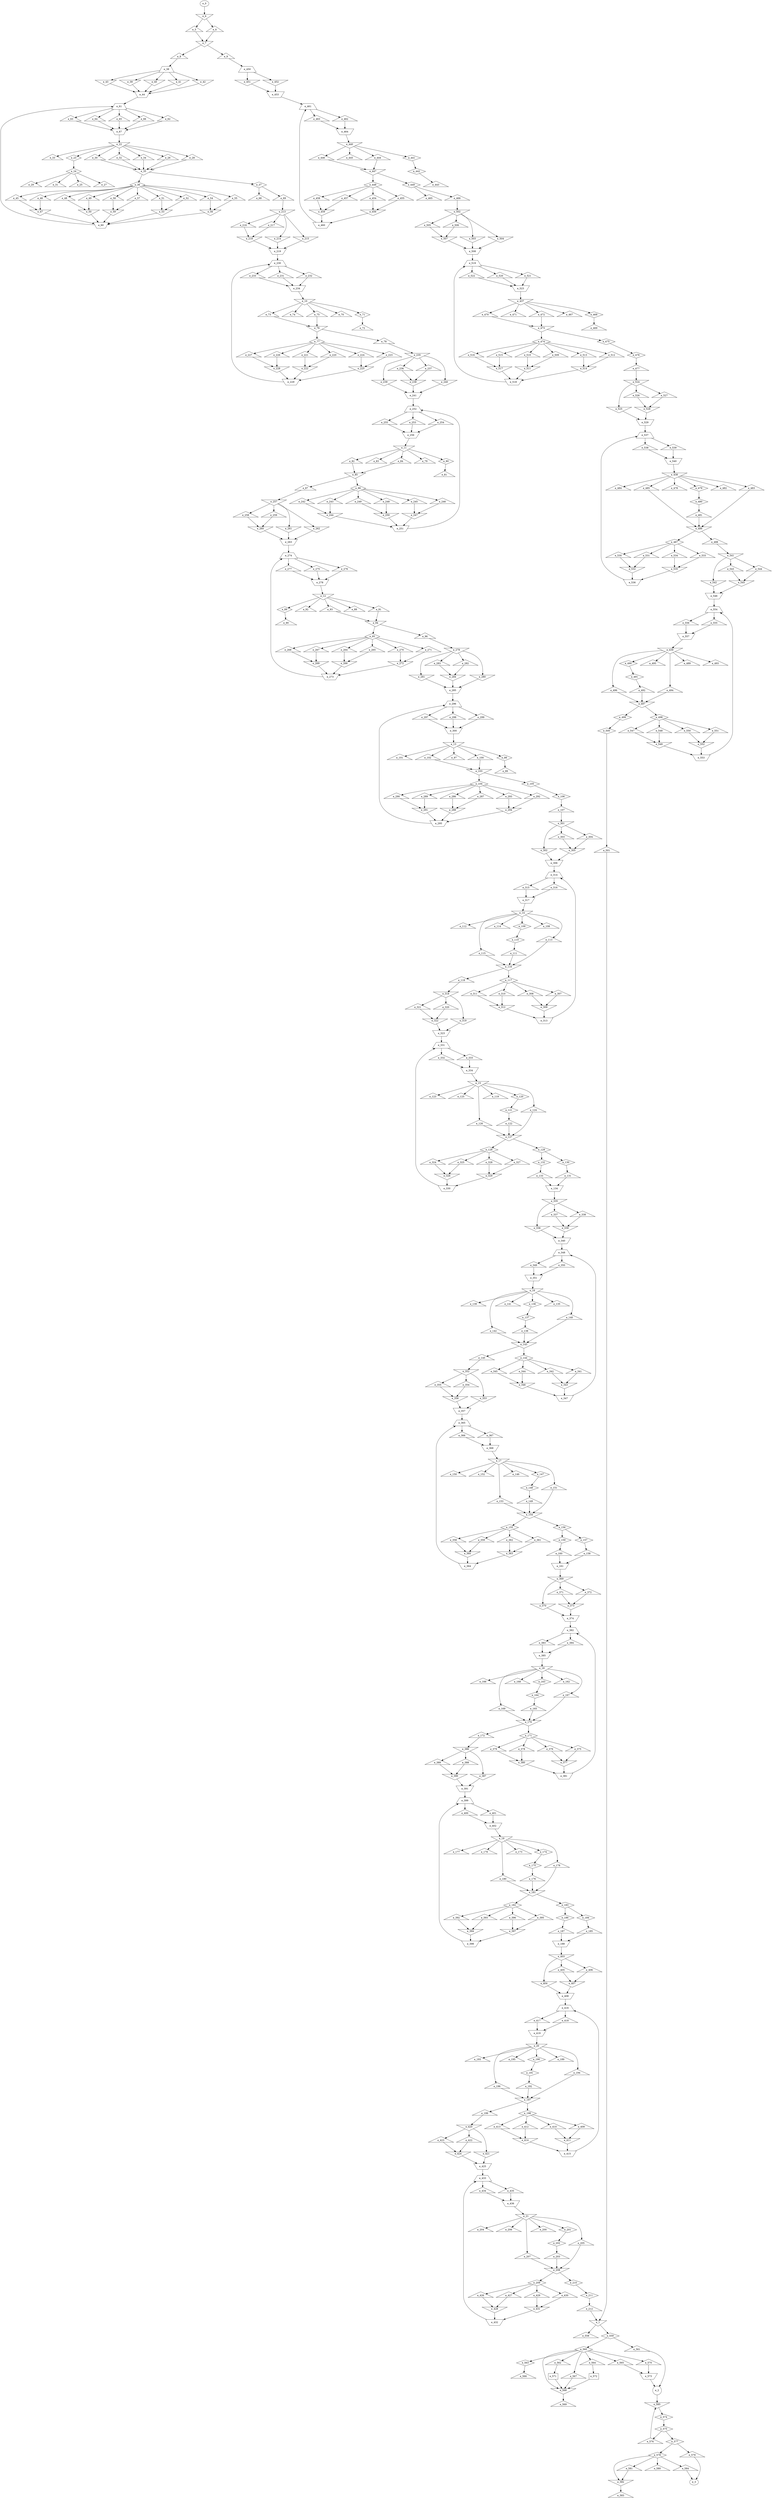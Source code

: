 digraph control_path {
  e_0: entry_node : n ;
  e_1 [shape = invtriangle];
  e_2 [shape = circle];
  e_3: exit_node : s ;
  e_4 [shape = invtriangle];
  e_5 [shape = triangle];
  e_6 [shape = triangle];
  e_7 [shape = invtriangle];
  e_8 [shape = triangle];
  e_9 [shape = triangle];
  e_10 [shape = invtriangle];
  e_11 [shape = invtriangle];
  e_12 [shape = invtriangle];
  e_13 [shape = invtriangle];
  e_14 [shape = invtriangle];
  e_15 [shape = invtriangle];
  e_16 [shape = invtriangle];
  e_17 [shape = invtriangle];
  e_18 [shape = invtriangle];
  e_19 [shape = invtriangle];
  e_20 [shape = invtriangle];
  e_21 [shape = invtriangle];
  e_22 [shape = invtriangle];
  e_23 [shape = diamond];
  e_24 [shape = diamond];
  e_25 [shape = triangle];
  e_26 [shape = triangle];
  e_27 [shape = triangle];
  e_28 [shape = triangle];
  e_29 [shape = triangle];
  e_30 [shape = triangle];
  e_31 [shape = triangle];
  e_32 [shape = triangle];
  e_33 [shape = triangle];
  e_34 [shape = triangle];
  e_35 [shape = invtriangle];
  e_36 [shape = diamond];
  e_37 [shape = diamond];
  e_38 [shape = trapezium];
  e_39 [shape = invtriangle];
  e_40 [shape = invtriangle];
  e_41 [shape = invtriangle];
  e_42 [shape = invtriangle];
  e_43 [shape = invtriangle];
  e_44 [shape = invtrapezium];
  e_45 [shape = triangle];
  e_46 [shape = triangle];
  e_47 [shape = invtriangle];
  e_48 [shape = triangle];
  e_49 [shape = triangle];
  e_50 [shape = invtriangle];
  e_51 [shape = triangle];
  e_52 [shape = triangle];
  e_53 [shape = invtriangle];
  e_54 [shape = triangle];
  e_55 [shape = triangle];
  e_56 [shape = invtriangle];
  e_57 [shape = triangle];
  e_58 [shape = triangle];
  e_59 [shape = invtriangle];
  e_60 [shape = invtrapezium];
  e_61 [shape = trapezium];
  e_62 [shape = triangle];
  e_63 [shape = triangle];
  e_64 [shape = triangle];
  e_65 [shape = triangle];
  e_66 [shape = triangle];
  e_67 [shape = invtrapezium];
  e_68 [shape = triangle];
  e_69 [shape = triangle];
  e_70 [shape = triangle];
  e_71 [shape = diamond];
  e_72 [shape = triangle];
  e_73 [shape = triangle];
  e_74 [shape = triangle];
  e_75 [shape = triangle];
  e_76 [shape = invtriangle];
  e_77 [shape = diamond];
  e_78 [shape = triangle];
  e_79 [shape = triangle];
  e_80 [shape = diamond];
  e_81 [shape = triangle];
  e_82 [shape = triangle];
  e_83 [shape = triangle];
  e_84 [shape = triangle];
  e_85 [shape = invtriangle];
  e_86 [shape = diamond];
  e_87 [shape = triangle];
  e_88 [shape = triangle];
  e_89 [shape = diamond];
  e_90 [shape = triangle];
  e_91 [shape = triangle];
  e_92 [shape = triangle];
  e_93 [shape = triangle];
  e_94 [shape = invtriangle];
  e_95 [shape = diamond];
  e_96 [shape = triangle];
  e_97 [shape = triangle];
  e_98 [shape = diamond];
  e_99 [shape = triangle];
  e_100 [shape = triangle];
  e_101 [shape = triangle];
  e_102 [shape = triangle];
  e_103 [shape = invtriangle];
  e_104 [shape = diamond];
  e_105 [shape = diamond];
  e_106 [shape = diamond];
  e_107 [shape = triangle];
  e_108 [shape = triangle];
  e_109 [shape = diamond];
  e_110 [shape = diamond];
  e_111 [shape = triangle];
  e_112 [shape = triangle];
  e_113 [shape = triangle];
  e_114 [shape = triangle];
  e_115 [shape = triangle];
  e_116 [shape = invtriangle];
  e_117 [shape = diamond];
  e_118 [shape = triangle];
  e_119 [shape = triangle];
  e_120 [shape = diamond];
  e_121 [shape = diamond];
  e_122 [shape = triangle];
  e_123 [shape = triangle];
  e_124 [shape = triangle];
  e_125 [shape = triangle];
  e_126 [shape = triangle];
  e_127 [shape = invtriangle];
  e_128 [shape = diamond];
  e_129 [shape = diamond];
  e_130 [shape = diamond];
  e_131 [shape = triangle];
  e_132 [shape = diamond];
  e_133 [shape = triangle];
  e_134 [shape = invtrapezium];
  e_135 [shape = triangle];
  e_136 [shape = diamond];
  e_137 [shape = diamond];
  e_138 [shape = triangle];
  e_139 [shape = triangle];
  e_140 [shape = triangle];
  e_141 [shape = triangle];
  e_142 [shape = triangle];
  e_143 [shape = invtriangle];
  e_144 [shape = diamond];
  e_145 [shape = triangle];
  e_146 [shape = triangle];
  e_147 [shape = diamond];
  e_148 [shape = diamond];
  e_149 [shape = triangle];
  e_150 [shape = triangle];
  e_151 [shape = triangle];
  e_152 [shape = triangle];
  e_153 [shape = triangle];
  e_154 [shape = invtriangle];
  e_155 [shape = diamond];
  e_156 [shape = diamond];
  e_157 [shape = diamond];
  e_158 [shape = triangle];
  e_159 [shape = diamond];
  e_160 [shape = triangle];
  e_161 [shape = invtrapezium];
  e_162 [shape = triangle];
  e_163 [shape = diamond];
  e_164 [shape = diamond];
  e_165 [shape = triangle];
  e_166 [shape = triangle];
  e_167 [shape = triangle];
  e_168 [shape = triangle];
  e_169 [shape = triangle];
  e_170 [shape = invtriangle];
  e_171 [shape = diamond];
  e_172 [shape = triangle];
  e_173 [shape = triangle];
  e_174 [shape = diamond];
  e_175 [shape = diamond];
  e_176 [shape = triangle];
  e_177 [shape = triangle];
  e_178 [shape = triangle];
  e_179 [shape = triangle];
  e_180 [shape = triangle];
  e_181 [shape = invtriangle];
  e_182 [shape = diamond];
  e_183 [shape = diamond];
  e_184 [shape = diamond];
  e_185 [shape = triangle];
  e_186 [shape = diamond];
  e_187 [shape = triangle];
  e_188 [shape = invtrapezium];
  e_189 [shape = triangle];
  e_190 [shape = diamond];
  e_191 [shape = diamond];
  e_192 [shape = triangle];
  e_193 [shape = triangle];
  e_194 [shape = triangle];
  e_195 [shape = triangle];
  e_196 [shape = triangle];
  e_197 [shape = invtriangle];
  e_198 [shape = diamond];
  e_199 [shape = triangle];
  e_200 [shape = triangle];
  e_201 [shape = diamond];
  e_202 [shape = diamond];
  e_203 [shape = triangle];
  e_204 [shape = triangle];
  e_205 [shape = triangle];
  e_206 [shape = triangle];
  e_207 [shape = triangle];
  e_208 [shape = invtriangle];
  e_209 [shape = diamond];
  e_210 [shape = diamond];
  e_211 [shape = diamond];
  e_212 [shape = triangle];
  e_213 [shape = invtriangle];
  e_214 [shape = invtriangle];
  e_215 [shape = invtriangle];
  e_216 [shape = triangle];
  e_217 [shape = triangle];
  e_218 [shape = invtriangle];
  e_219 [shape = invtrapezium];
  e_220 [shape = triangle];
  e_221 [shape = triangle];
  e_222 [shape = invtriangle];
  e_223 [shape = triangle];
  e_224 [shape = triangle];
  e_225 [shape = invtriangle];
  e_226 [shape = triangle];
  e_227 [shape = triangle];
  e_228 [shape = invtriangle];
  e_229 [shape = invtrapezium];
  e_230 [shape = trapezium];
  e_231 [shape = triangle];
  e_232 [shape = triangle];
  e_233 [shape = triangle];
  e_234 [shape = invtrapezium];
  e_235 [shape = invtriangle];
  e_236 [shape = triangle];
  e_237 [shape = triangle];
  e_238 [shape = invtriangle];
  e_239 [shape = invtriangle];
  e_240 [shape = invtriangle];
  e_241 [shape = invtrapezium];
  e_242 [shape = triangle];
  e_243 [shape = triangle];
  e_244 [shape = invtriangle];
  e_245 [shape = triangle];
  e_246 [shape = triangle];
  e_247 [shape = invtriangle];
  e_248 [shape = triangle];
  e_249 [shape = triangle];
  e_250 [shape = invtriangle];
  e_251 [shape = invtrapezium];
  e_252 [shape = trapezium];
  e_253 [shape = triangle];
  e_254 [shape = triangle];
  e_255 [shape = triangle];
  e_256 [shape = invtrapezium];
  e_257 [shape = invtriangle];
  e_258 [shape = triangle];
  e_259 [shape = triangle];
  e_260 [shape = invtriangle];
  e_261 [shape = invtriangle];
  e_262 [shape = invtriangle];
  e_263 [shape = invtrapezium];
  e_264 [shape = triangle];
  e_265 [shape = triangle];
  e_266 [shape = invtriangle];
  e_267 [shape = triangle];
  e_268 [shape = triangle];
  e_269 [shape = invtriangle];
  e_270 [shape = triangle];
  e_271 [shape = triangle];
  e_272 [shape = invtriangle];
  e_273 [shape = invtrapezium];
  e_274 [shape = trapezium];
  e_275 [shape = triangle];
  e_276 [shape = triangle];
  e_277 [shape = triangle];
  e_278 [shape = invtrapezium];
  e_279 [shape = invtriangle];
  e_280 [shape = invtriangle];
  e_281 [shape = invtriangle];
  e_282 [shape = triangle];
  e_283 [shape = triangle];
  e_284 [shape = invtriangle];
  e_285 [shape = invtrapezium];
  e_286 [shape = triangle];
  e_287 [shape = triangle];
  e_288 [shape = invtriangle];
  e_289 [shape = triangle];
  e_290 [shape = triangle];
  e_291 [shape = invtriangle];
  e_292 [shape = triangle];
  e_293 [shape = triangle];
  e_294 [shape = invtriangle];
  e_295 [shape = invtrapezium];
  e_296 [shape = trapezium];
  e_297 [shape = triangle];
  e_298 [shape = triangle];
  e_299 [shape = triangle];
  e_300 [shape = invtrapezium];
  e_301 [shape = invtriangle];
  e_302 [shape = invtriangle];
  e_303 [shape = triangle];
  e_304 [shape = triangle];
  e_305 [shape = invtriangle];
  e_306 [shape = invtrapezium];
  e_307 [shape = triangle];
  e_308 [shape = triangle];
  e_309 [shape = invtriangle];
  e_310 [shape = triangle];
  e_311 [shape = triangle];
  e_312 [shape = invtriangle];
  e_313 [shape = invtrapezium];
  e_314 [shape = trapezium];
  e_315 [shape = triangle];
  e_316 [shape = triangle];
  e_317 [shape = invtrapezium];
  e_318 [shape = invtriangle];
  e_319 [shape = invtriangle];
  e_320 [shape = triangle];
  e_321 [shape = triangle];
  e_322 [shape = invtriangle];
  e_323 [shape = invtrapezium];
  e_324 [shape = triangle];
  e_325 [shape = triangle];
  e_326 [shape = invtriangle];
  e_327 [shape = triangle];
  e_328 [shape = triangle];
  e_329 [shape = invtriangle];
  e_330 [shape = invtrapezium];
  e_331 [shape = trapezium];
  e_332 [shape = triangle];
  e_333 [shape = triangle];
  e_334 [shape = invtrapezium];
  e_335 [shape = invtriangle];
  e_336 [shape = invtriangle];
  e_337 [shape = triangle];
  e_338 [shape = triangle];
  e_339 [shape = invtriangle];
  e_340 [shape = invtrapezium];
  e_341 [shape = triangle];
  e_342 [shape = triangle];
  e_343 [shape = invtriangle];
  e_344 [shape = triangle];
  e_345 [shape = triangle];
  e_346 [shape = invtriangle];
  e_347 [shape = invtrapezium];
  e_348 [shape = trapezium];
  e_349 [shape = triangle];
  e_350 [shape = triangle];
  e_351 [shape = invtrapezium];
  e_352 [shape = invtriangle];
  e_353 [shape = invtriangle];
  e_354 [shape = triangle];
  e_355 [shape = triangle];
  e_356 [shape = invtriangle];
  e_357 [shape = invtrapezium];
  e_358 [shape = triangle];
  e_359 [shape = triangle];
  e_360 [shape = invtriangle];
  e_361 [shape = triangle];
  e_362 [shape = triangle];
  e_363 [shape = invtriangle];
  e_364 [shape = invtrapezium];
  e_365 [shape = trapezium];
  e_366 [shape = triangle];
  e_367 [shape = triangle];
  e_368 [shape = invtrapezium];
  e_369 [shape = invtriangle];
  e_370 [shape = invtriangle];
  e_371 [shape = triangle];
  e_372 [shape = triangle];
  e_373 [shape = invtriangle];
  e_374 [shape = invtrapezium];
  e_375 [shape = triangle];
  e_376 [shape = triangle];
  e_377 [shape = invtriangle];
  e_378 [shape = triangle];
  e_379 [shape = triangle];
  e_380 [shape = invtriangle];
  e_381 [shape = invtrapezium];
  e_382 [shape = trapezium];
  e_383 [shape = triangle];
  e_384 [shape = triangle];
  e_385 [shape = invtrapezium];
  e_386 [shape = invtriangle];
  e_387 [shape = invtriangle];
  e_388 [shape = triangle];
  e_389 [shape = triangle];
  e_390 [shape = invtriangle];
  e_391 [shape = invtrapezium];
  e_392 [shape = triangle];
  e_393 [shape = triangle];
  e_394 [shape = invtriangle];
  e_395 [shape = triangle];
  e_396 [shape = triangle];
  e_397 [shape = invtriangle];
  e_398 [shape = invtrapezium];
  e_399 [shape = trapezium];
  e_400 [shape = triangle];
  e_401 [shape = triangle];
  e_402 [shape = invtrapezium];
  e_403 [shape = invtriangle];
  e_404 [shape = invtriangle];
  e_405 [shape = triangle];
  e_406 [shape = triangle];
  e_407 [shape = invtriangle];
  e_408 [shape = invtrapezium];
  e_409 [shape = triangle];
  e_410 [shape = triangle];
  e_411 [shape = invtriangle];
  e_412 [shape = triangle];
  e_413 [shape = triangle];
  e_414 [shape = invtriangle];
  e_415 [shape = invtrapezium];
  e_416 [shape = trapezium];
  e_417 [shape = triangle];
  e_418 [shape = triangle];
  e_419 [shape = invtrapezium];
  e_420 [shape = invtriangle];
  e_421 [shape = invtriangle];
  e_422 [shape = triangle];
  e_423 [shape = triangle];
  e_424 [shape = invtriangle];
  e_425 [shape = invtrapezium];
  e_426 [shape = triangle];
  e_427 [shape = triangle];
  e_428 [shape = invtriangle];
  e_429 [shape = triangle];
  e_430 [shape = triangle];
  e_431 [shape = invtriangle];
  e_432 [shape = invtrapezium];
  e_433 [shape = trapezium];
  e_434 [shape = triangle];
  e_435 [shape = triangle];
  e_436 [shape = invtrapezium];
  e_437 [shape = invtriangle];
  e_438 [shape = invtriangle];
  e_439 [shape = invtriangle];
  e_440 [shape = invtriangle];
  e_441 [shape = diamond];
  e_442 [shape = diamond];
  e_443 [shape = triangle];
  e_444 [shape = triangle];
  e_445 [shape = triangle];
  e_446 [shape = triangle];
  e_447 [shape = invtriangle];
  e_448 [shape = diamond];
  e_449 [shape = diamond];
  e_450 [shape = trapezium];
  e_451 [shape = invtriangle];
  e_452 [shape = invtriangle];
  e_453 [shape = invtrapezium];
  e_454 [shape = triangle];
  e_455 [shape = triangle];
  e_456 [shape = invtriangle];
  e_457 [shape = triangle];
  e_458 [shape = triangle];
  e_459 [shape = invtriangle];
  e_460 [shape = invtrapezium];
  e_461 [shape = trapezium];
  e_462 [shape = triangle];
  e_463 [shape = triangle];
  e_464 [shape = invtrapezium];
  e_465 [shape = triangle];
  e_466 [shape = triangle];
  e_467 [shape = triangle];
  e_468 [shape = diamond];
  e_469 [shape = triangle];
  e_470 [shape = triangle];
  e_471 [shape = triangle];
  e_472 [shape = triangle];
  e_473 [shape = invtriangle];
  e_474 [shape = diamond];
  e_475 [shape = diamond];
  e_476 [shape = diamond];
  e_477 [shape = triangle];
  e_478 [shape = triangle];
  e_479 [shape = diamond];
  e_480 [shape = diamond];
  e_481 [shape = triangle];
  e_482 [shape = triangle];
  e_483 [shape = triangle];
  e_484 [shape = triangle];
  e_485 [shape = triangle];
  e_486 [shape = invtriangle];
  e_487 [shape = diamond];
  e_488 [shape = triangle];
  e_489 [shape = triangle];
  e_490 [shape = diamond];
  e_491 [shape = diamond];
  e_492 [shape = triangle];
  e_493 [shape = triangle];
  e_494 [shape = triangle];
  e_495 [shape = triangle];
  e_496 [shape = triangle];
  e_497 [shape = invtriangle];
  e_498 [shape = diamond];
  e_499 [shape = diamond];
  e_500 [shape = diamond];
  e_501 [shape = triangle];
  e_502 [shape = invtriangle];
  e_503 [shape = invtriangle];
  e_504 [shape = invtriangle];
  e_505 [shape = triangle];
  e_506 [shape = triangle];
  e_507 [shape = invtriangle];
  e_508 [shape = invtrapezium];
  e_509 [shape = triangle];
  e_510 [shape = triangle];
  e_511 [shape = invtriangle];
  e_512 [shape = triangle];
  e_513 [shape = triangle];
  e_514 [shape = invtriangle];
  e_515 [shape = triangle];
  e_516 [shape = triangle];
  e_517 [shape = invtriangle];
  e_518 [shape = invtrapezium];
  e_519 [shape = trapezium];
  e_520 [shape = triangle];
  e_521 [shape = triangle];
  e_522 [shape = triangle];
  e_523 [shape = invtrapezium];
  e_524 [shape = invtriangle];
  e_525 [shape = invtriangle];
  e_526 [shape = triangle];
  e_527 [shape = triangle];
  e_528 [shape = invtriangle];
  e_529 [shape = invtrapezium];
  e_530 [shape = triangle];
  e_531 [shape = triangle];
  e_532 [shape = invtriangle];
  e_533 [shape = triangle];
  e_534 [shape = triangle];
  e_535 [shape = invtriangle];
  e_536 [shape = invtrapezium];
  e_537 [shape = trapezium];
  e_538 [shape = triangle];
  e_539 [shape = triangle];
  e_540 [shape = invtrapezium];
  e_541 [shape = invtriangle];
  e_542 [shape = invtriangle];
  e_543 [shape = triangle];
  e_544 [shape = triangle];
  e_545 [shape = invtriangle];
  e_546 [shape = invtrapezium];
  e_547 [shape = triangle];
  e_548 [shape = triangle];
  e_549 [shape = invtriangle];
  e_550 [shape = triangle];
  e_551 [shape = triangle];
  e_552 [shape = invtriangle];
  e_553 [shape = invtrapezium];
  e_554 [shape = trapezium];
  e_555 [shape = triangle];
  e_556 [shape = triangle];
  e_557 [shape = invtrapezium];
  e_558 [shape = triangle];
  e_559 [shape = diamond];
  e_560 [shape = diamond];
  e_561 [shape = triangle];
  e_562 [shape = triangle];
  e_563 [shape = diamond];
  e_564 [shape = triangle];
  e_565 [shape = triangle];
  e_566 [shape = triangle];
  e_567 [shape = triangle];
  e_568 [shape = invtriangle];
  e_569 [shape = triangle];
  e_570 [shape = triangle];
  e_571 [shape = dot];
  e_572 [shape = dot];
  e_573 [shape = invtrapezium];
  e_574 [shape = diamond];
  e_575 [shape = diamond];
  e_576 [shape = triangle];
  e_577 [shape = diamond];
  e_578 [shape = diamond];
  e_579 [shape = triangle];
  e_580 [shape = triangle];
  e_581 [shape = triangle];
  e_582 [shape = invtriangle];
  e_583 [shape = triangle];
  e_584 [shape = triangle];
  e_585 [shape = invtriangle];
  e_212 -> e_1;
  e_501 -> e_1;
  e_561 -> e_2;
  e_573 -> e_2;
  e_579 -> e_3;
  e_584 -> e_3;
  e_0 -> e_4;
  e_4 -> e_5;
  e_4 -> e_6;
  e_5 -> e_7;
  e_6 -> e_7;
  e_7 -> e_8;
  e_7 -> e_9;
  e_234 -> e_10;
  e_256 -> e_11;
  e_278 -> e_12;
  e_300 -> e_13;
  e_317 -> e_14;
  e_334 -> e_15;
  e_351 -> e_16;
  e_368 -> e_17;
  e_385 -> e_18;
  e_402 -> e_19;
  e_419 -> e_20;
  e_436 -> e_21;
  e_67 -> e_22;
  e_22 -> e_23;
  e_23 -> e_24;
  e_24 -> e_25;
  e_22 -> e_26;
  e_24 -> e_27;
  e_22 -> e_28;
  e_24 -> e_29;
  e_22 -> e_30;
  e_24 -> e_31;
  e_22 -> e_32;
  e_22 -> e_33;
  e_22 -> e_34;
  e_26 -> e_35;
  e_28 -> e_35;
  e_30 -> e_35;
  e_32 -> e_35;
  e_34 -> e_35;
  e_35 -> e_36;
  e_35 -> e_37;
  e_8 -> e_38;
  e_38 -> e_39;
  e_38 -> e_40;
  e_38 -> e_41;
  e_38 -> e_42;
  e_38 -> e_43;
  e_39 -> e_44;
  e_40 -> e_44;
  e_41 -> e_44;
  e_42 -> e_44;
  e_43 -> e_44;
  e_36 -> e_45;
  e_36 -> e_46;
  e_45 -> e_47;
  e_46 -> e_47;
  e_36 -> e_48;
  e_36 -> e_49;
  e_48 -> e_50;
  e_49 -> e_50;
  e_36 -> e_51;
  e_36 -> e_52;
  e_51 -> e_53;
  e_52 -> e_53;
  e_36 -> e_54;
  e_36 -> e_55;
  e_54 -> e_56;
  e_55 -> e_56;
  e_36 -> e_57;
  e_36 -> e_58;
  e_57 -> e_59;
  e_58 -> e_59;
  e_47 -> e_60;
  e_50 -> e_60;
  e_53 -> e_60;
  e_56 -> e_60;
  e_59 -> e_60;
  e_44 -> e_61;
  e_60 -> e_61;
  e_61 -> e_62;
  e_61 -> e_63;
  e_61 -> e_64;
  e_61 -> e_65;
  e_61 -> e_66;
  e_62 -> e_67;
  e_63 -> e_67;
  e_64 -> e_67;
  e_65 -> e_67;
  e_66 -> e_67;
  e_37 -> e_68;
  e_37 -> e_69;
  e_10 -> e_70;
  e_10 -> e_71;
  e_71 -> e_72;
  e_10 -> e_73;
  e_10 -> e_74;
  e_10 -> e_75;
  e_73 -> e_76;
  e_75 -> e_76;
  e_76 -> e_77;
  e_76 -> e_78;
  e_11 -> e_79;
  e_11 -> e_80;
  e_80 -> e_81;
  e_11 -> e_82;
  e_11 -> e_83;
  e_11 -> e_84;
  e_82 -> e_85;
  e_84 -> e_85;
  e_85 -> e_86;
  e_85 -> e_87;
  e_12 -> e_88;
  e_12 -> e_89;
  e_89 -> e_90;
  e_12 -> e_91;
  e_12 -> e_92;
  e_12 -> e_93;
  e_91 -> e_94;
  e_93 -> e_94;
  e_94 -> e_95;
  e_94 -> e_96;
  e_13 -> e_97;
  e_13 -> e_98;
  e_98 -> e_99;
  e_13 -> e_100;
  e_13 -> e_101;
  e_13 -> e_102;
  e_100 -> e_103;
  e_102 -> e_103;
  e_103 -> e_104;
  e_103 -> e_105;
  e_105 -> e_106;
  e_106 -> e_107;
  e_14 -> e_108;
  e_14 -> e_109;
  e_109 -> e_110;
  e_110 -> e_111;
  e_14 -> e_112;
  e_14 -> e_113;
  e_14 -> e_114;
  e_14 -> e_115;
  e_111 -> e_116;
  e_113 -> e_116;
  e_115 -> e_116;
  e_116 -> e_117;
  e_116 -> e_118;
  e_15 -> e_119;
  e_15 -> e_120;
  e_120 -> e_121;
  e_121 -> e_122;
  e_15 -> e_123;
  e_15 -> e_124;
  e_15 -> e_125;
  e_15 -> e_126;
  e_122 -> e_127;
  e_124 -> e_127;
  e_126 -> e_127;
  e_127 -> e_128;
  e_127 -> e_129;
  e_129 -> e_130;
  e_130 -> e_131;
  e_129 -> e_132;
  e_132 -> e_133;
  e_131 -> e_134;
  e_133 -> e_134;
  e_16 -> e_135;
  e_16 -> e_136;
  e_136 -> e_137;
  e_137 -> e_138;
  e_16 -> e_139;
  e_16 -> e_140;
  e_16 -> e_141;
  e_16 -> e_142;
  e_138 -> e_143;
  e_140 -> e_143;
  e_142 -> e_143;
  e_143 -> e_144;
  e_143 -> e_145;
  e_17 -> e_146;
  e_17 -> e_147;
  e_147 -> e_148;
  e_148 -> e_149;
  e_17 -> e_150;
  e_17 -> e_151;
  e_17 -> e_152;
  e_17 -> e_153;
  e_149 -> e_154;
  e_151 -> e_154;
  e_153 -> e_154;
  e_154 -> e_155;
  e_154 -> e_156;
  e_156 -> e_157;
  e_157 -> e_158;
  e_156 -> e_159;
  e_159 -> e_160;
  e_158 -> e_161;
  e_160 -> e_161;
  e_18 -> e_162;
  e_18 -> e_163;
  e_163 -> e_164;
  e_164 -> e_165;
  e_18 -> e_166;
  e_18 -> e_167;
  e_18 -> e_168;
  e_18 -> e_169;
  e_169 -> e_170;
  e_165 -> e_170;
  e_167 -> e_170;
  e_170 -> e_171;
  e_170 -> e_172;
  e_19 -> e_173;
  e_19 -> e_174;
  e_174 -> e_175;
  e_175 -> e_176;
  e_19 -> e_177;
  e_19 -> e_178;
  e_19 -> e_179;
  e_19 -> e_180;
  e_176 -> e_181;
  e_178 -> e_181;
  e_180 -> e_181;
  e_181 -> e_182;
  e_181 -> e_183;
  e_183 -> e_184;
  e_184 -> e_185;
  e_183 -> e_186;
  e_186 -> e_187;
  e_185 -> e_188;
  e_187 -> e_188;
  e_20 -> e_189;
  e_20 -> e_190;
  e_190 -> e_191;
  e_191 -> e_192;
  e_20 -> e_193;
  e_20 -> e_194;
  e_20 -> e_195;
  e_20 -> e_196;
  e_192 -> e_197;
  e_194 -> e_197;
  e_196 -> e_197;
  e_197 -> e_198;
  e_197 -> e_199;
  e_21 -> e_200;
  e_21 -> e_201;
  e_201 -> e_202;
  e_202 -> e_203;
  e_21 -> e_204;
  e_21 -> e_205;
  e_21 -> e_206;
  e_21 -> e_207;
  e_203 -> e_208;
  e_205 -> e_208;
  e_207 -> e_208;
  e_208 -> e_209;
  e_208 -> e_210;
  e_210 -> e_211;
  e_211 -> e_212;
  e_69 -> e_213;
  e_213 -> e_214;
  e_213 -> e_215;
  e_213 -> e_216;
  e_213 -> e_217;
  e_216 -> e_218;
  e_217 -> e_218;
  e_214 -> e_219;
  e_215 -> e_219;
  e_218 -> e_219;
  e_77 -> e_220;
  e_77 -> e_221;
  e_220 -> e_222;
  e_221 -> e_222;
  e_77 -> e_223;
  e_77 -> e_224;
  e_223 -> e_225;
  e_224 -> e_225;
  e_77 -> e_226;
  e_77 -> e_227;
  e_226 -> e_228;
  e_227 -> e_228;
  e_222 -> e_229;
  e_225 -> e_229;
  e_228 -> e_229;
  e_219 -> e_230;
  e_229 -> e_230;
  e_230 -> e_231;
  e_230 -> e_232;
  e_230 -> e_233;
  e_231 -> e_234;
  e_232 -> e_234;
  e_233 -> e_234;
  e_78 -> e_235;
  e_235 -> e_236;
  e_235 -> e_237;
  e_236 -> e_238;
  e_237 -> e_238;
  e_235 -> e_239;
  e_235 -> e_240;
  e_238 -> e_241;
  e_239 -> e_241;
  e_240 -> e_241;
  e_86 -> e_242;
  e_86 -> e_243;
  e_242 -> e_244;
  e_243 -> e_244;
  e_86 -> e_245;
  e_86 -> e_246;
  e_245 -> e_247;
  e_246 -> e_247;
  e_86 -> e_248;
  e_86 -> e_249;
  e_248 -> e_250;
  e_249 -> e_250;
  e_244 -> e_251;
  e_247 -> e_251;
  e_250 -> e_251;
  e_241 -> e_252;
  e_251 -> e_252;
  e_252 -> e_253;
  e_252 -> e_254;
  e_252 -> e_255;
  e_253 -> e_256;
  e_254 -> e_256;
  e_255 -> e_256;
  e_87 -> e_257;
  e_257 -> e_258;
  e_257 -> e_259;
  e_258 -> e_260;
  e_259 -> e_260;
  e_257 -> e_261;
  e_257 -> e_262;
  e_260 -> e_263;
  e_261 -> e_263;
  e_262 -> e_263;
  e_95 -> e_264;
  e_95 -> e_265;
  e_264 -> e_266;
  e_265 -> e_266;
  e_95 -> e_267;
  e_95 -> e_268;
  e_267 -> e_269;
  e_268 -> e_269;
  e_95 -> e_270;
  e_95 -> e_271;
  e_270 -> e_272;
  e_271 -> e_272;
  e_266 -> e_273;
  e_269 -> e_273;
  e_272 -> e_273;
  e_263 -> e_274;
  e_273 -> e_274;
  e_274 -> e_275;
  e_274 -> e_276;
  e_274 -> e_277;
  e_275 -> e_278;
  e_276 -> e_278;
  e_277 -> e_278;
  e_96 -> e_279;
  e_279 -> e_280;
  e_279 -> e_281;
  e_279 -> e_282;
  e_279 -> e_283;
  e_282 -> e_284;
  e_283 -> e_284;
  e_280 -> e_285;
  e_281 -> e_285;
  e_284 -> e_285;
  e_104 -> e_286;
  e_104 -> e_287;
  e_286 -> e_288;
  e_287 -> e_288;
  e_104 -> e_289;
  e_104 -> e_290;
  e_289 -> e_291;
  e_290 -> e_291;
  e_104 -> e_292;
  e_104 -> e_293;
  e_292 -> e_294;
  e_293 -> e_294;
  e_288 -> e_295;
  e_291 -> e_295;
  e_294 -> e_295;
  e_285 -> e_296;
  e_295 -> e_296;
  e_296 -> e_297;
  e_296 -> e_298;
  e_296 -> e_299;
  e_297 -> e_300;
  e_298 -> e_300;
  e_299 -> e_300;
  e_107 -> e_301;
  e_301 -> e_302;
  e_301 -> e_303;
  e_301 -> e_304;
  e_303 -> e_305;
  e_304 -> e_305;
  e_302 -> e_306;
  e_305 -> e_306;
  e_117 -> e_307;
  e_117 -> e_308;
  e_307 -> e_309;
  e_308 -> e_309;
  e_117 -> e_310;
  e_117 -> e_311;
  e_310 -> e_312;
  e_311 -> e_312;
  e_309 -> e_313;
  e_312 -> e_313;
  e_306 -> e_314;
  e_313 -> e_314;
  e_314 -> e_315;
  e_314 -> e_316;
  e_315 -> e_317;
  e_316 -> e_317;
  e_118 -> e_318;
  e_318 -> e_319;
  e_318 -> e_320;
  e_318 -> e_321;
  e_320 -> e_322;
  e_321 -> e_322;
  e_319 -> e_323;
  e_322 -> e_323;
  e_128 -> e_324;
  e_128 -> e_325;
  e_324 -> e_326;
  e_325 -> e_326;
  e_128 -> e_327;
  e_128 -> e_328;
  e_327 -> e_329;
  e_328 -> e_329;
  e_326 -> e_330;
  e_329 -> e_330;
  e_323 -> e_331;
  e_330 -> e_331;
  e_331 -> e_332;
  e_331 -> e_333;
  e_332 -> e_334;
  e_333 -> e_334;
  e_134 -> e_335;
  e_335 -> e_336;
  e_335 -> e_337;
  e_335 -> e_338;
  e_337 -> e_339;
  e_338 -> e_339;
  e_336 -> e_340;
  e_339 -> e_340;
  e_144 -> e_341;
  e_144 -> e_342;
  e_341 -> e_343;
  e_342 -> e_343;
  e_144 -> e_344;
  e_144 -> e_345;
  e_344 -> e_346;
  e_345 -> e_346;
  e_343 -> e_347;
  e_346 -> e_347;
  e_340 -> e_348;
  e_347 -> e_348;
  e_348 -> e_349;
  e_348 -> e_350;
  e_349 -> e_351;
  e_350 -> e_351;
  e_145 -> e_352;
  e_352 -> e_353;
  e_352 -> e_354;
  e_352 -> e_355;
  e_354 -> e_356;
  e_355 -> e_356;
  e_353 -> e_357;
  e_356 -> e_357;
  e_155 -> e_358;
  e_155 -> e_359;
  e_358 -> e_360;
  e_359 -> e_360;
  e_155 -> e_361;
  e_155 -> e_362;
  e_361 -> e_363;
  e_362 -> e_363;
  e_360 -> e_364;
  e_363 -> e_364;
  e_357 -> e_365;
  e_364 -> e_365;
  e_365 -> e_366;
  e_365 -> e_367;
  e_366 -> e_368;
  e_367 -> e_368;
  e_161 -> e_369;
  e_369 -> e_370;
  e_369 -> e_371;
  e_369 -> e_372;
  e_371 -> e_373;
  e_372 -> e_373;
  e_370 -> e_374;
  e_373 -> e_374;
  e_171 -> e_375;
  e_171 -> e_376;
  e_375 -> e_377;
  e_376 -> e_377;
  e_171 -> e_378;
  e_171 -> e_379;
  e_378 -> e_380;
  e_379 -> e_380;
  e_377 -> e_381;
  e_380 -> e_381;
  e_374 -> e_382;
  e_381 -> e_382;
  e_382 -> e_383;
  e_382 -> e_384;
  e_383 -> e_385;
  e_384 -> e_385;
  e_172 -> e_386;
  e_386 -> e_387;
  e_386 -> e_388;
  e_386 -> e_389;
  e_388 -> e_390;
  e_389 -> e_390;
  e_387 -> e_391;
  e_390 -> e_391;
  e_182 -> e_392;
  e_182 -> e_393;
  e_392 -> e_394;
  e_393 -> e_394;
  e_182 -> e_395;
  e_182 -> e_396;
  e_395 -> e_397;
  e_396 -> e_397;
  e_394 -> e_398;
  e_397 -> e_398;
  e_391 -> e_399;
  e_398 -> e_399;
  e_399 -> e_400;
  e_399 -> e_401;
  e_400 -> e_402;
  e_401 -> e_402;
  e_188 -> e_403;
  e_403 -> e_404;
  e_403 -> e_405;
  e_403 -> e_406;
  e_405 -> e_407;
  e_406 -> e_407;
  e_404 -> e_408;
  e_407 -> e_408;
  e_198 -> e_409;
  e_198 -> e_410;
  e_409 -> e_411;
  e_410 -> e_411;
  e_198 -> e_412;
  e_198 -> e_413;
  e_412 -> e_414;
  e_413 -> e_414;
  e_411 -> e_415;
  e_414 -> e_415;
  e_408 -> e_416;
  e_415 -> e_416;
  e_416 -> e_417;
  e_416 -> e_418;
  e_417 -> e_419;
  e_418 -> e_419;
  e_199 -> e_420;
  e_420 -> e_421;
  e_420 -> e_422;
  e_420 -> e_423;
  e_422 -> e_424;
  e_423 -> e_424;
  e_421 -> e_425;
  e_424 -> e_425;
  e_209 -> e_426;
  e_209 -> e_427;
  e_426 -> e_428;
  e_427 -> e_428;
  e_209 -> e_429;
  e_209 -> e_430;
  e_429 -> e_431;
  e_430 -> e_431;
  e_428 -> e_432;
  e_431 -> e_432;
  e_425 -> e_433;
  e_432 -> e_433;
  e_433 -> e_434;
  e_433 -> e_435;
  e_434 -> e_436;
  e_435 -> e_436;
  e_523 -> e_437;
  e_540 -> e_438;
  e_557 -> e_439;
  e_464 -> e_440;
  e_440 -> e_441;
  e_441 -> e_442;
  e_442 -> e_443;
  e_440 -> e_444;
  e_440 -> e_445;
  e_440 -> e_446;
  e_444 -> e_447;
  e_446 -> e_447;
  e_447 -> e_448;
  e_447 -> e_449;
  e_9 -> e_450;
  e_450 -> e_451;
  e_450 -> e_452;
  e_451 -> e_453;
  e_452 -> e_453;
  e_448 -> e_454;
  e_448 -> e_455;
  e_454 -> e_456;
  e_455 -> e_456;
  e_448 -> e_457;
  e_448 -> e_458;
  e_457 -> e_459;
  e_458 -> e_459;
  e_456 -> e_460;
  e_459 -> e_460;
  e_453 -> e_461;
  e_460 -> e_461;
  e_461 -> e_462;
  e_461 -> e_463;
  e_462 -> e_464;
  e_463 -> e_464;
  e_449 -> e_465;
  e_449 -> e_466;
  e_437 -> e_467;
  e_437 -> e_468;
  e_468 -> e_469;
  e_437 -> e_470;
  e_437 -> e_471;
  e_437 -> e_472;
  e_470 -> e_473;
  e_472 -> e_473;
  e_473 -> e_474;
  e_473 -> e_475;
  e_475 -> e_476;
  e_476 -> e_477;
  e_438 -> e_478;
  e_438 -> e_479;
  e_479 -> e_480;
  e_480 -> e_481;
  e_438 -> e_482;
  e_438 -> e_483;
  e_438 -> e_484;
  e_438 -> e_485;
  e_481 -> e_486;
  e_483 -> e_486;
  e_485 -> e_486;
  e_486 -> e_487;
  e_486 -> e_488;
  e_439 -> e_489;
  e_439 -> e_490;
  e_490 -> e_491;
  e_491 -> e_492;
  e_439 -> e_493;
  e_439 -> e_494;
  e_439 -> e_495;
  e_439 -> e_496;
  e_492 -> e_497;
  e_494 -> e_497;
  e_496 -> e_497;
  e_497 -> e_498;
  e_497 -> e_499;
  e_499 -> e_500;
  e_500 -> e_501;
  e_466 -> e_502;
  e_502 -> e_503;
  e_502 -> e_504;
  e_502 -> e_505;
  e_502 -> e_506;
  e_505 -> e_507;
  e_506 -> e_507;
  e_503 -> e_508;
  e_504 -> e_508;
  e_507 -> e_508;
  e_474 -> e_509;
  e_474 -> e_510;
  e_509 -> e_511;
  e_510 -> e_511;
  e_474 -> e_512;
  e_474 -> e_513;
  e_512 -> e_514;
  e_513 -> e_514;
  e_474 -> e_515;
  e_474 -> e_516;
  e_515 -> e_517;
  e_516 -> e_517;
  e_511 -> e_518;
  e_514 -> e_518;
  e_517 -> e_518;
  e_508 -> e_519;
  e_518 -> e_519;
  e_519 -> e_520;
  e_519 -> e_521;
  e_519 -> e_522;
  e_520 -> e_523;
  e_521 -> e_523;
  e_522 -> e_523;
  e_477 -> e_524;
  e_524 -> e_525;
  e_524 -> e_526;
  e_524 -> e_527;
  e_526 -> e_528;
  e_527 -> e_528;
  e_525 -> e_529;
  e_528 -> e_529;
  e_487 -> e_530;
  e_487 -> e_531;
  e_530 -> e_532;
  e_531 -> e_532;
  e_487 -> e_533;
  e_487 -> e_534;
  e_533 -> e_535;
  e_534 -> e_535;
  e_532 -> e_536;
  e_535 -> e_536;
  e_529 -> e_537;
  e_536 -> e_537;
  e_537 -> e_538;
  e_537 -> e_539;
  e_538 -> e_540;
  e_539 -> e_540;
  e_488 -> e_541;
  e_541 -> e_542;
  e_541 -> e_543;
  e_541 -> e_544;
  e_543 -> e_545;
  e_544 -> e_545;
  e_542 -> e_546;
  e_545 -> e_546;
  e_498 -> e_547;
  e_498 -> e_548;
  e_547 -> e_549;
  e_548 -> e_549;
  e_498 -> e_550;
  e_498 -> e_551;
  e_550 -> e_552;
  e_551 -> e_552;
  e_549 -> e_553;
  e_552 -> e_553;
  e_546 -> e_554;
  e_553 -> e_554;
  e_554 -> e_555;
  e_554 -> e_556;
  e_555 -> e_557;
  e_556 -> e_557;
  e_1 -> e_558;
  e_1 -> e_559;
  e_559 -> e_560;
  e_559 -> e_561;
  e_560 -> e_562;
  e_560 -> e_563;
  e_560 -> e_564;
  e_560 -> e_565;
  e_563 -> e_566;
  e_560 -> e_567;
  e_560 -> e_568;
  e_567 -> e_568;
  e_571 -> e_568;
  e_572 -> e_568;
  e_568 -> e_569;
  e_560 -> e_570;
  e_562 -> e_571;
  e_564 -> e_572;
  e_565 -> e_573;
  e_570 -> e_573;
  e_585 -> e_574;
  e_574 -> e_575;
  e_575 -> e_576;
  e_575 -> e_577;
  e_577 -> e_578;
  e_577 -> e_579;
  e_578 -> e_580;
  e_578 -> e_581;
  e_578 -> e_582;
  e_581 -> e_582;
  e_582 -> e_583;
  e_578 -> e_584;
  e_2 -> e_585;
  e_576 -> e_585;
}

